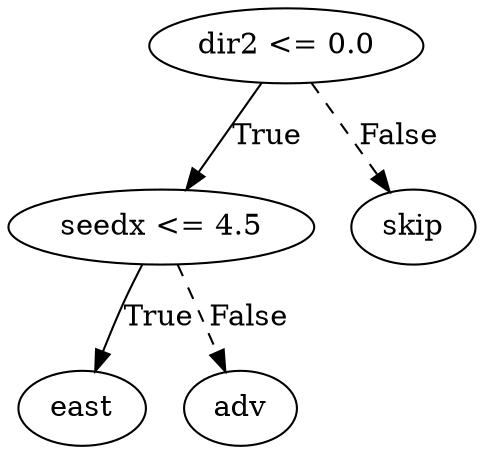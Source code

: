 digraph {
0 [label="dir2 <= 0.0"];
1 [label="seedx <= 4.5"];
2 [label="east"];
1 -> 2 [label="True"];
3 [label="adv"];
1 -> 3 [style="dashed", label="False"];
0 -> 1 [label="True"];
4 [label="skip"];
0 -> 4 [style="dashed", label="False"];

}